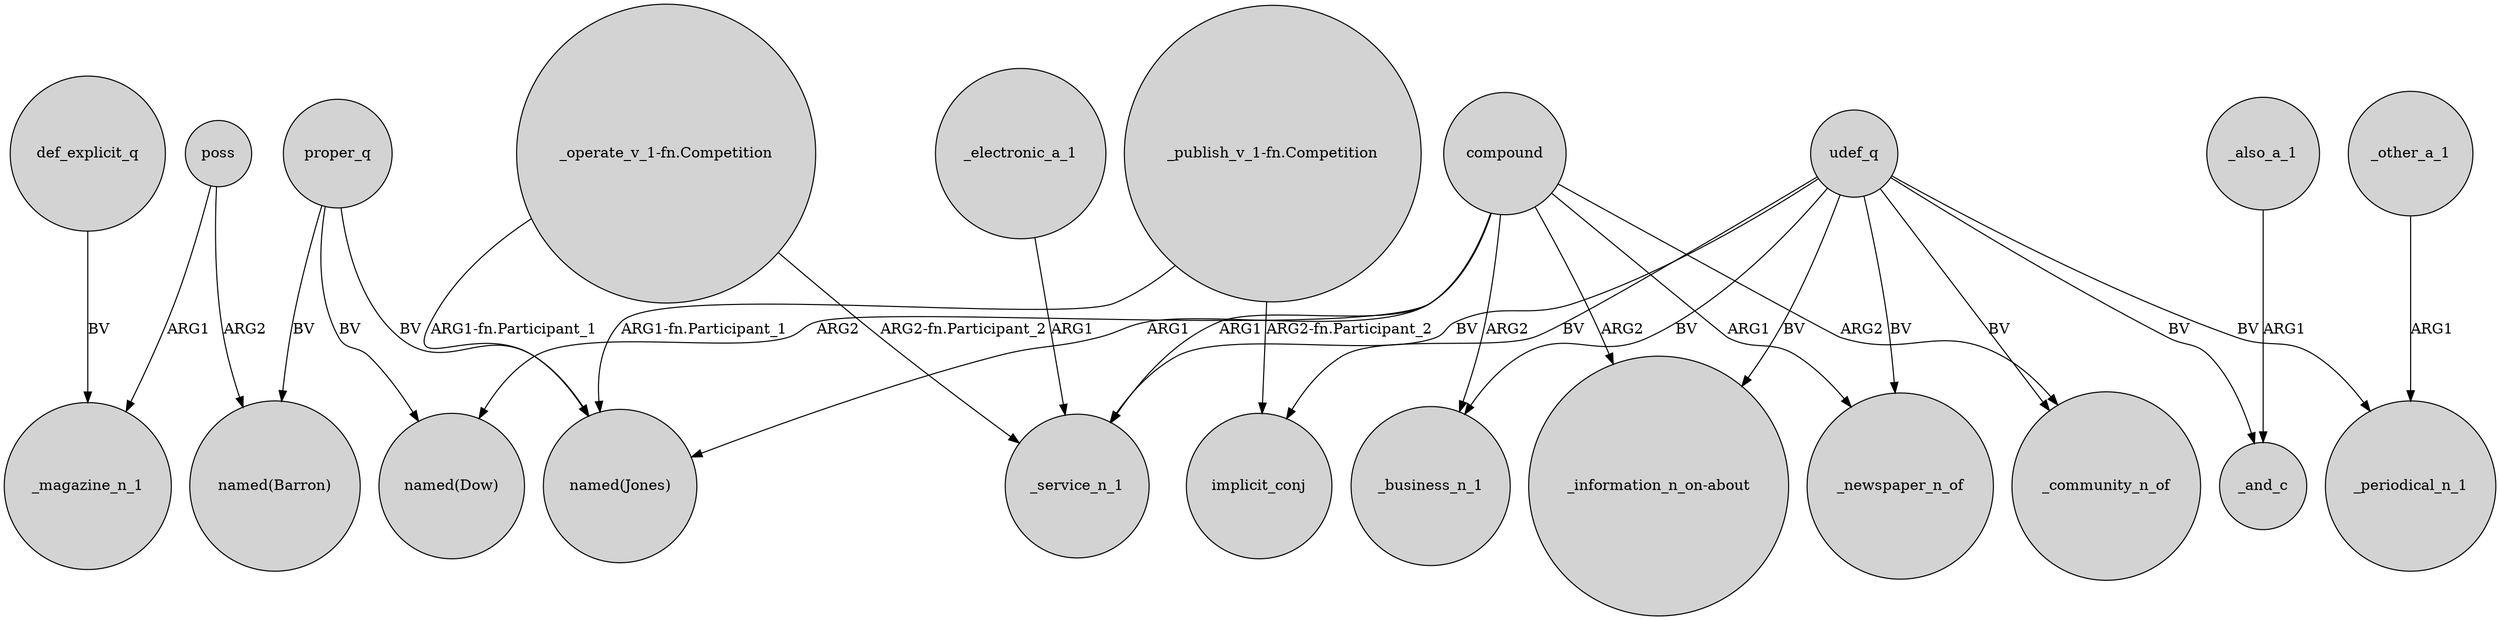 digraph {
	node [shape=circle style=filled]
	udef_q -> _service_n_1 [label=BV]
	compound -> "named(Jones)" [label=ARG1]
	udef_q -> "_information_n_on-about" [label=BV]
	"_publish_v_1-fn.Competition" -> "named(Jones)" [label="ARG1-fn.Participant_1"]
	udef_q -> _and_c [label=BV]
	udef_q -> _business_n_1 [label=BV]
	udef_q -> _newspaper_n_of [label=BV]
	_also_a_1 -> _and_c [label=ARG1]
	"_publish_v_1-fn.Competition" -> implicit_conj [label="ARG2-fn.Participant_2"]
	_electronic_a_1 -> _service_n_1 [label=ARG1]
	_other_a_1 -> _periodical_n_1 [label=ARG1]
	poss -> "named(Barron)" [label=ARG2]
	"_operate_v_1-fn.Competition" -> _service_n_1 [label="ARG2-fn.Participant_2"]
	udef_q -> _periodical_n_1 [label=BV]
	proper_q -> "named(Barron)" [label=BV]
	proper_q -> "named(Jones)" [label=BV]
	proper_q -> "named(Dow)" [label=BV]
	compound -> _newspaper_n_of [label=ARG1]
	compound -> _business_n_1 [label=ARG2]
	compound -> "named(Dow)" [label=ARG2]
	udef_q -> _community_n_of [label=BV]
	compound -> "_information_n_on-about" [label=ARG2]
	"_operate_v_1-fn.Competition" -> "named(Jones)" [label="ARG1-fn.Participant_1"]
	compound -> _service_n_1 [label=ARG1]
	udef_q -> implicit_conj [label=BV]
	poss -> _magazine_n_1 [label=ARG1]
	compound -> _community_n_of [label=ARG2]
	def_explicit_q -> _magazine_n_1 [label=BV]
}
